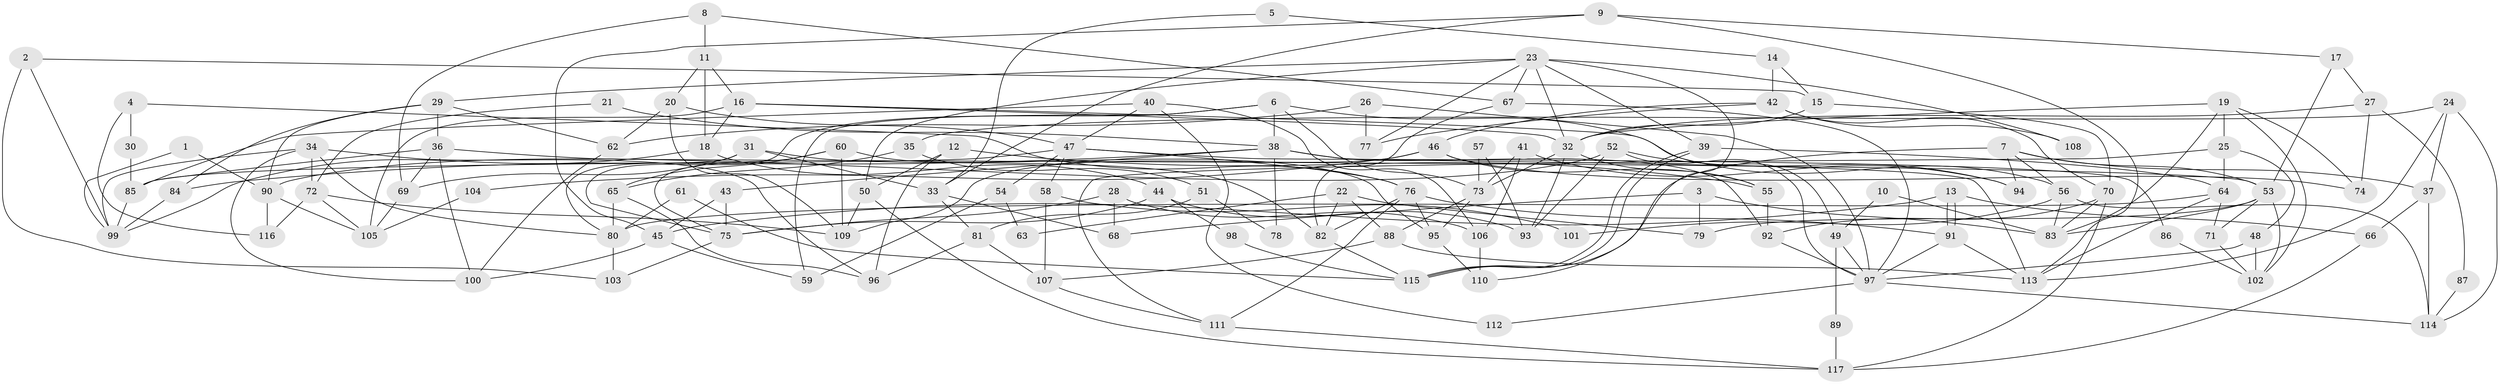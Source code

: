 // coarse degree distribution, {7: 0.06097560975609756, 3: 0.24390243902439024, 8: 0.024390243902439025, 16: 0.012195121951219513, 9: 0.04878048780487805, 4: 0.24390243902439024, 2: 0.17073170731707318, 10: 0.024390243902439025, 12: 0.012195121951219513, 5: 0.10975609756097561, 6: 0.04878048780487805}
// Generated by graph-tools (version 1.1) at 2025/51/03/04/25 22:51:14]
// undirected, 117 vertices, 234 edges
graph export_dot {
  node [color=gray90,style=filled];
  1;
  2;
  3;
  4;
  5;
  6;
  7;
  8;
  9;
  10;
  11;
  12;
  13;
  14;
  15;
  16;
  17;
  18;
  19;
  20;
  21;
  22;
  23;
  24;
  25;
  26;
  27;
  28;
  29;
  30;
  31;
  32;
  33;
  34;
  35;
  36;
  37;
  38;
  39;
  40;
  41;
  42;
  43;
  44;
  45;
  46;
  47;
  48;
  49;
  50;
  51;
  52;
  53;
  54;
  55;
  56;
  57;
  58;
  59;
  60;
  61;
  62;
  63;
  64;
  65;
  66;
  67;
  68;
  69;
  70;
  71;
  72;
  73;
  74;
  75;
  76;
  77;
  78;
  79;
  80;
  81;
  82;
  83;
  84;
  85;
  86;
  87;
  88;
  89;
  90;
  91;
  92;
  93;
  94;
  95;
  96;
  97;
  98;
  99;
  100;
  101;
  102;
  103;
  104;
  105;
  106;
  107;
  108;
  109;
  110;
  111;
  112;
  113;
  114;
  115;
  116;
  117;
  1 -- 99;
  1 -- 90;
  2 -- 103;
  2 -- 99;
  2 -- 15;
  3 -- 79;
  3 -- 83;
  3 -- 68;
  4 -- 76;
  4 -- 116;
  4 -- 30;
  5 -- 33;
  5 -- 14;
  6 -- 38;
  6 -- 75;
  6 -- 49;
  6 -- 59;
  6 -- 73;
  7 -- 56;
  7 -- 53;
  7 -- 37;
  7 -- 94;
  7 -- 115;
  8 -- 69;
  8 -- 11;
  8 -- 67;
  9 -- 45;
  9 -- 113;
  9 -- 17;
  9 -- 33;
  10 -- 49;
  10 -- 83;
  11 -- 18;
  11 -- 20;
  11 -- 16;
  12 -- 55;
  12 -- 50;
  12 -- 96;
  13 -- 91;
  13 -- 91;
  13 -- 66;
  13 -- 45;
  14 -- 15;
  14 -- 42;
  15 -- 32;
  15 -- 70;
  16 -- 32;
  16 -- 18;
  16 -- 56;
  16 -- 105;
  17 -- 53;
  17 -- 27;
  18 -- 99;
  18 -- 44;
  19 -- 74;
  19 -- 25;
  19 -- 32;
  19 -- 83;
  19 -- 102;
  20 -- 62;
  20 -- 47;
  20 -- 109;
  21 -- 72;
  21 -- 38;
  22 -- 88;
  22 -- 82;
  22 -- 63;
  22 -- 79;
  23 -- 39;
  23 -- 32;
  23 -- 29;
  23 -- 50;
  23 -- 67;
  23 -- 77;
  23 -- 108;
  23 -- 110;
  24 -- 37;
  24 -- 113;
  24 -- 35;
  24 -- 114;
  25 -- 111;
  25 -- 48;
  25 -- 64;
  26 -- 97;
  26 -- 77;
  26 -- 62;
  27 -- 32;
  27 -- 74;
  27 -- 87;
  28 -- 106;
  28 -- 75;
  28 -- 68;
  29 -- 90;
  29 -- 36;
  29 -- 62;
  29 -- 84;
  30 -- 85;
  31 -- 82;
  31 -- 33;
  31 -- 69;
  31 -- 80;
  32 -- 73;
  32 -- 55;
  32 -- 93;
  33 -- 68;
  33 -- 81;
  34 -- 72;
  34 -- 80;
  34 -- 96;
  34 -- 99;
  34 -- 100;
  35 -- 65;
  35 -- 51;
  36 -- 100;
  36 -- 53;
  36 -- 69;
  36 -- 85;
  37 -- 114;
  37 -- 66;
  38 -- 113;
  38 -- 92;
  38 -- 43;
  38 -- 78;
  38 -- 84;
  39 -- 64;
  39 -- 115;
  39 -- 115;
  40 -- 47;
  40 -- 85;
  40 -- 106;
  40 -- 112;
  41 -- 73;
  41 -- 106;
  41 -- 94;
  42 -- 70;
  42 -- 46;
  42 -- 77;
  42 -- 108;
  43 -- 45;
  43 -- 75;
  44 -- 93;
  44 -- 75;
  44 -- 98;
  45 -- 100;
  45 -- 59;
  46 -- 55;
  46 -- 109;
  46 -- 74;
  46 -- 104;
  47 -- 76;
  47 -- 85;
  47 -- 54;
  47 -- 58;
  47 -- 86;
  48 -- 97;
  48 -- 102;
  49 -- 97;
  49 -- 89;
  50 -- 109;
  50 -- 117;
  51 -- 81;
  51 -- 78;
  52 -- 94;
  52 -- 97;
  52 -- 90;
  52 -- 93;
  53 -- 83;
  53 -- 71;
  53 -- 79;
  53 -- 102;
  54 -- 59;
  54 -- 63;
  55 -- 92;
  56 -- 114;
  56 -- 83;
  56 -- 101;
  57 -- 93;
  57 -- 73;
  58 -- 107;
  58 -- 101;
  60 -- 65;
  60 -- 75;
  60 -- 95;
  60 -- 109;
  61 -- 80;
  61 -- 115;
  62 -- 100;
  64 -- 71;
  64 -- 80;
  64 -- 113;
  65 -- 80;
  65 -- 96;
  66 -- 117;
  67 -- 82;
  67 -- 97;
  69 -- 105;
  70 -- 83;
  70 -- 92;
  70 -- 117;
  71 -- 102;
  72 -- 105;
  72 -- 109;
  72 -- 116;
  73 -- 88;
  73 -- 95;
  75 -- 103;
  76 -- 82;
  76 -- 95;
  76 -- 91;
  76 -- 111;
  80 -- 103;
  81 -- 96;
  81 -- 107;
  82 -- 115;
  84 -- 99;
  85 -- 99;
  86 -- 102;
  87 -- 114;
  88 -- 113;
  88 -- 107;
  89 -- 117;
  90 -- 105;
  90 -- 116;
  91 -- 97;
  91 -- 113;
  92 -- 97;
  95 -- 110;
  97 -- 112;
  97 -- 114;
  98 -- 115;
  104 -- 105;
  106 -- 110;
  107 -- 111;
  111 -- 117;
}
